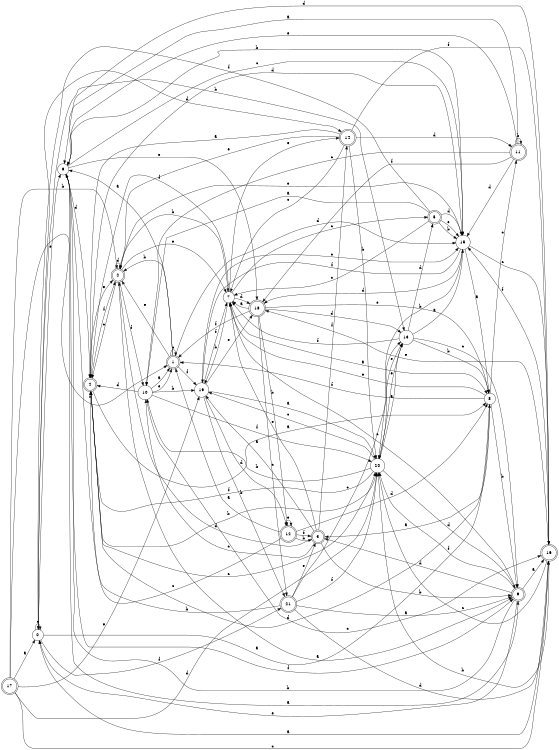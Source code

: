 digraph n18_1 {
__start0 [label="" shape="none"];

rankdir=LR;
size="8,5";

s0 [style="filled", color="black", fillcolor="white" shape="circle", label="0"];
s1 [style="rounded,filled", color="black", fillcolor="white" shape="doublecircle", label="1"];
s2 [style="rounded,filled", color="black", fillcolor="white" shape="doublecircle", label="2"];
s3 [style="rounded,filled", color="black", fillcolor="white" shape="doublecircle", label="3"];
s4 [style="rounded,filled", color="black", fillcolor="white" shape="doublecircle", label="4"];
s5 [style="rounded,filled", color="black", fillcolor="white" shape="doublecircle", label="5"];
s6 [style="filled", color="black", fillcolor="white" shape="circle", label="6"];
s7 [style="filled", color="black", fillcolor="white" shape="circle", label="7"];
s8 [style="filled", color="black", fillcolor="white" shape="circle", label="8"];
s9 [style="rounded,filled", color="black", fillcolor="white" shape="doublecircle", label="9"];
s10 [style="filled", color="black", fillcolor="white" shape="circle", label="10"];
s11 [style="rounded,filled", color="black", fillcolor="white" shape="doublecircle", label="11"];
s12 [style="rounded,filled", color="black", fillcolor="white" shape="doublecircle", label="12"];
s13 [style="filled", color="black", fillcolor="white" shape="circle", label="13"];
s14 [style="rounded,filled", color="black", fillcolor="white" shape="doublecircle", label="14"];
s15 [style="filled", color="black", fillcolor="white" shape="circle", label="15"];
s16 [style="rounded,filled", color="black", fillcolor="white" shape="doublecircle", label="16"];
s17 [style="rounded,filled", color="black", fillcolor="white" shape="doublecircle", label="17"];
s18 [style="rounded,filled", color="black", fillcolor="white" shape="doublecircle", label="18"];
s19 [style="filled", color="black", fillcolor="white" shape="circle", label="19"];
s20 [style="filled", color="black", fillcolor="white" shape="circle", label="20"];
s21 [style="rounded,filled", color="black", fillcolor="white" shape="doublecircle", label="21"];
s0 -> s8 [label="a"];
s0 -> s13 [label="b"];
s0 -> s0 [label="c"];
s0 -> s14 [label="d"];
s0 -> s6 [label="e"];
s0 -> s21 [label="f"];
s1 -> s6 [label="a"];
s1 -> s2 [label="b"];
s1 -> s1 [label="c"];
s1 -> s15 [label="d"];
s1 -> s2 [label="e"];
s1 -> s19 [label="f"];
s2 -> s9 [label="a"];
s2 -> s7 [label="b"];
s2 -> s4 [label="c"];
s2 -> s2 [label="d"];
s2 -> s7 [label="e"];
s2 -> s10 [label="f"];
s3 -> s19 [label="a"];
s3 -> s9 [label="b"];
s3 -> s10 [label="c"];
s3 -> s2 [label="d"];
s3 -> s7 [label="e"];
s3 -> s14 [label="f"];
s4 -> s8 [label="a"];
s4 -> s20 [label="b"];
s4 -> s20 [label="c"];
s4 -> s15 [label="d"];
s4 -> s2 [label="e"];
s4 -> s2 [label="f"];
s5 -> s10 [label="a"];
s5 -> s15 [label="b"];
s5 -> s7 [label="c"];
s5 -> s15 [label="d"];
s5 -> s15 [label="e"];
s5 -> s0 [label="f"];
s6 -> s9 [label="a"];
s6 -> s15 [label="b"];
s6 -> s15 [label="c"];
s6 -> s4 [label="d"];
s6 -> s18 [label="e"];
s6 -> s9 [label="f"];
s7 -> s8 [label="a"];
s7 -> s19 [label="b"];
s7 -> s5 [label="c"];
s7 -> s18 [label="d"];
s7 -> s14 [label="e"];
s7 -> s4 [label="f"];
s8 -> s3 [label="a"];
s8 -> s9 [label="b"];
s8 -> s11 [label="c"];
s8 -> s4 [label="d"];
s8 -> s7 [label="e"];
s8 -> s1 [label="f"];
s9 -> s16 [label="a"];
s9 -> s6 [label="b"];
s9 -> s7 [label="c"];
s9 -> s3 [label="d"];
s9 -> s0 [label="e"];
s9 -> s20 [label="f"];
s10 -> s1 [label="a"];
s10 -> s19 [label="b"];
s10 -> s16 [label="c"];
s10 -> s4 [label="d"];
s10 -> s1 [label="e"];
s10 -> s20 [label="f"];
s11 -> s6 [label="a"];
s11 -> s11 [label="b"];
s11 -> s10 [label="c"];
s11 -> s15 [label="d"];
s11 -> s6 [label="e"];
s11 -> s18 [label="f"];
s12 -> s1 [label="a"];
s12 -> s3 [label="b"];
s12 -> s6 [label="c"];
s12 -> s8 [label="d"];
s12 -> s12 [label="e"];
s12 -> s3 [label="f"];
s13 -> s15 [label="a"];
s13 -> s8 [label="b"];
s13 -> s9 [label="c"];
s13 -> s5 [label="d"];
s13 -> s20 [label="e"];
s13 -> s7 [label="f"];
s14 -> s4 [label="a"];
s14 -> s20 [label="b"];
s14 -> s7 [label="c"];
s14 -> s11 [label="d"];
s14 -> s2 [label="e"];
s14 -> s16 [label="f"];
s15 -> s8 [label="a"];
s15 -> s20 [label="b"];
s15 -> s16 [label="c"];
s15 -> s18 [label="d"];
s15 -> s2 [label="e"];
s15 -> s19 [label="f"];
s16 -> s0 [label="a"];
s16 -> s20 [label="b"];
s16 -> s20 [label="c"];
s16 -> s6 [label="d"];
s16 -> s18 [label="e"];
s16 -> s15 [label="f"];
s17 -> s0 [label="a"];
s17 -> s2 [label="b"];
s17 -> s16 [label="c"];
s17 -> s20 [label="d"];
s17 -> s19 [label="e"];
s17 -> s1 [label="f"];
s18 -> s7 [label="a"];
s18 -> s12 [label="b"];
s18 -> s21 [label="c"];
s18 -> s13 [label="d"];
s18 -> s8 [label="e"];
s18 -> s1 [label="f"];
s19 -> s20 [label="a"];
s19 -> s21 [label="b"];
s19 -> s15 [label="c"];
s19 -> s12 [label="d"];
s19 -> s18 [label="e"];
s19 -> s7 [label="f"];
s20 -> s13 [label="a"];
s20 -> s10 [label="b"];
s20 -> s19 [label="c"];
s20 -> s9 [label="d"];
s20 -> s13 [label="e"];
s20 -> s4 [label="f"];
s21 -> s9 [label="a"];
s21 -> s4 [label="b"];
s21 -> s13 [label="c"];
s21 -> s16 [label="d"];
s21 -> s3 [label="e"];
s21 -> s20 [label="f"];

}